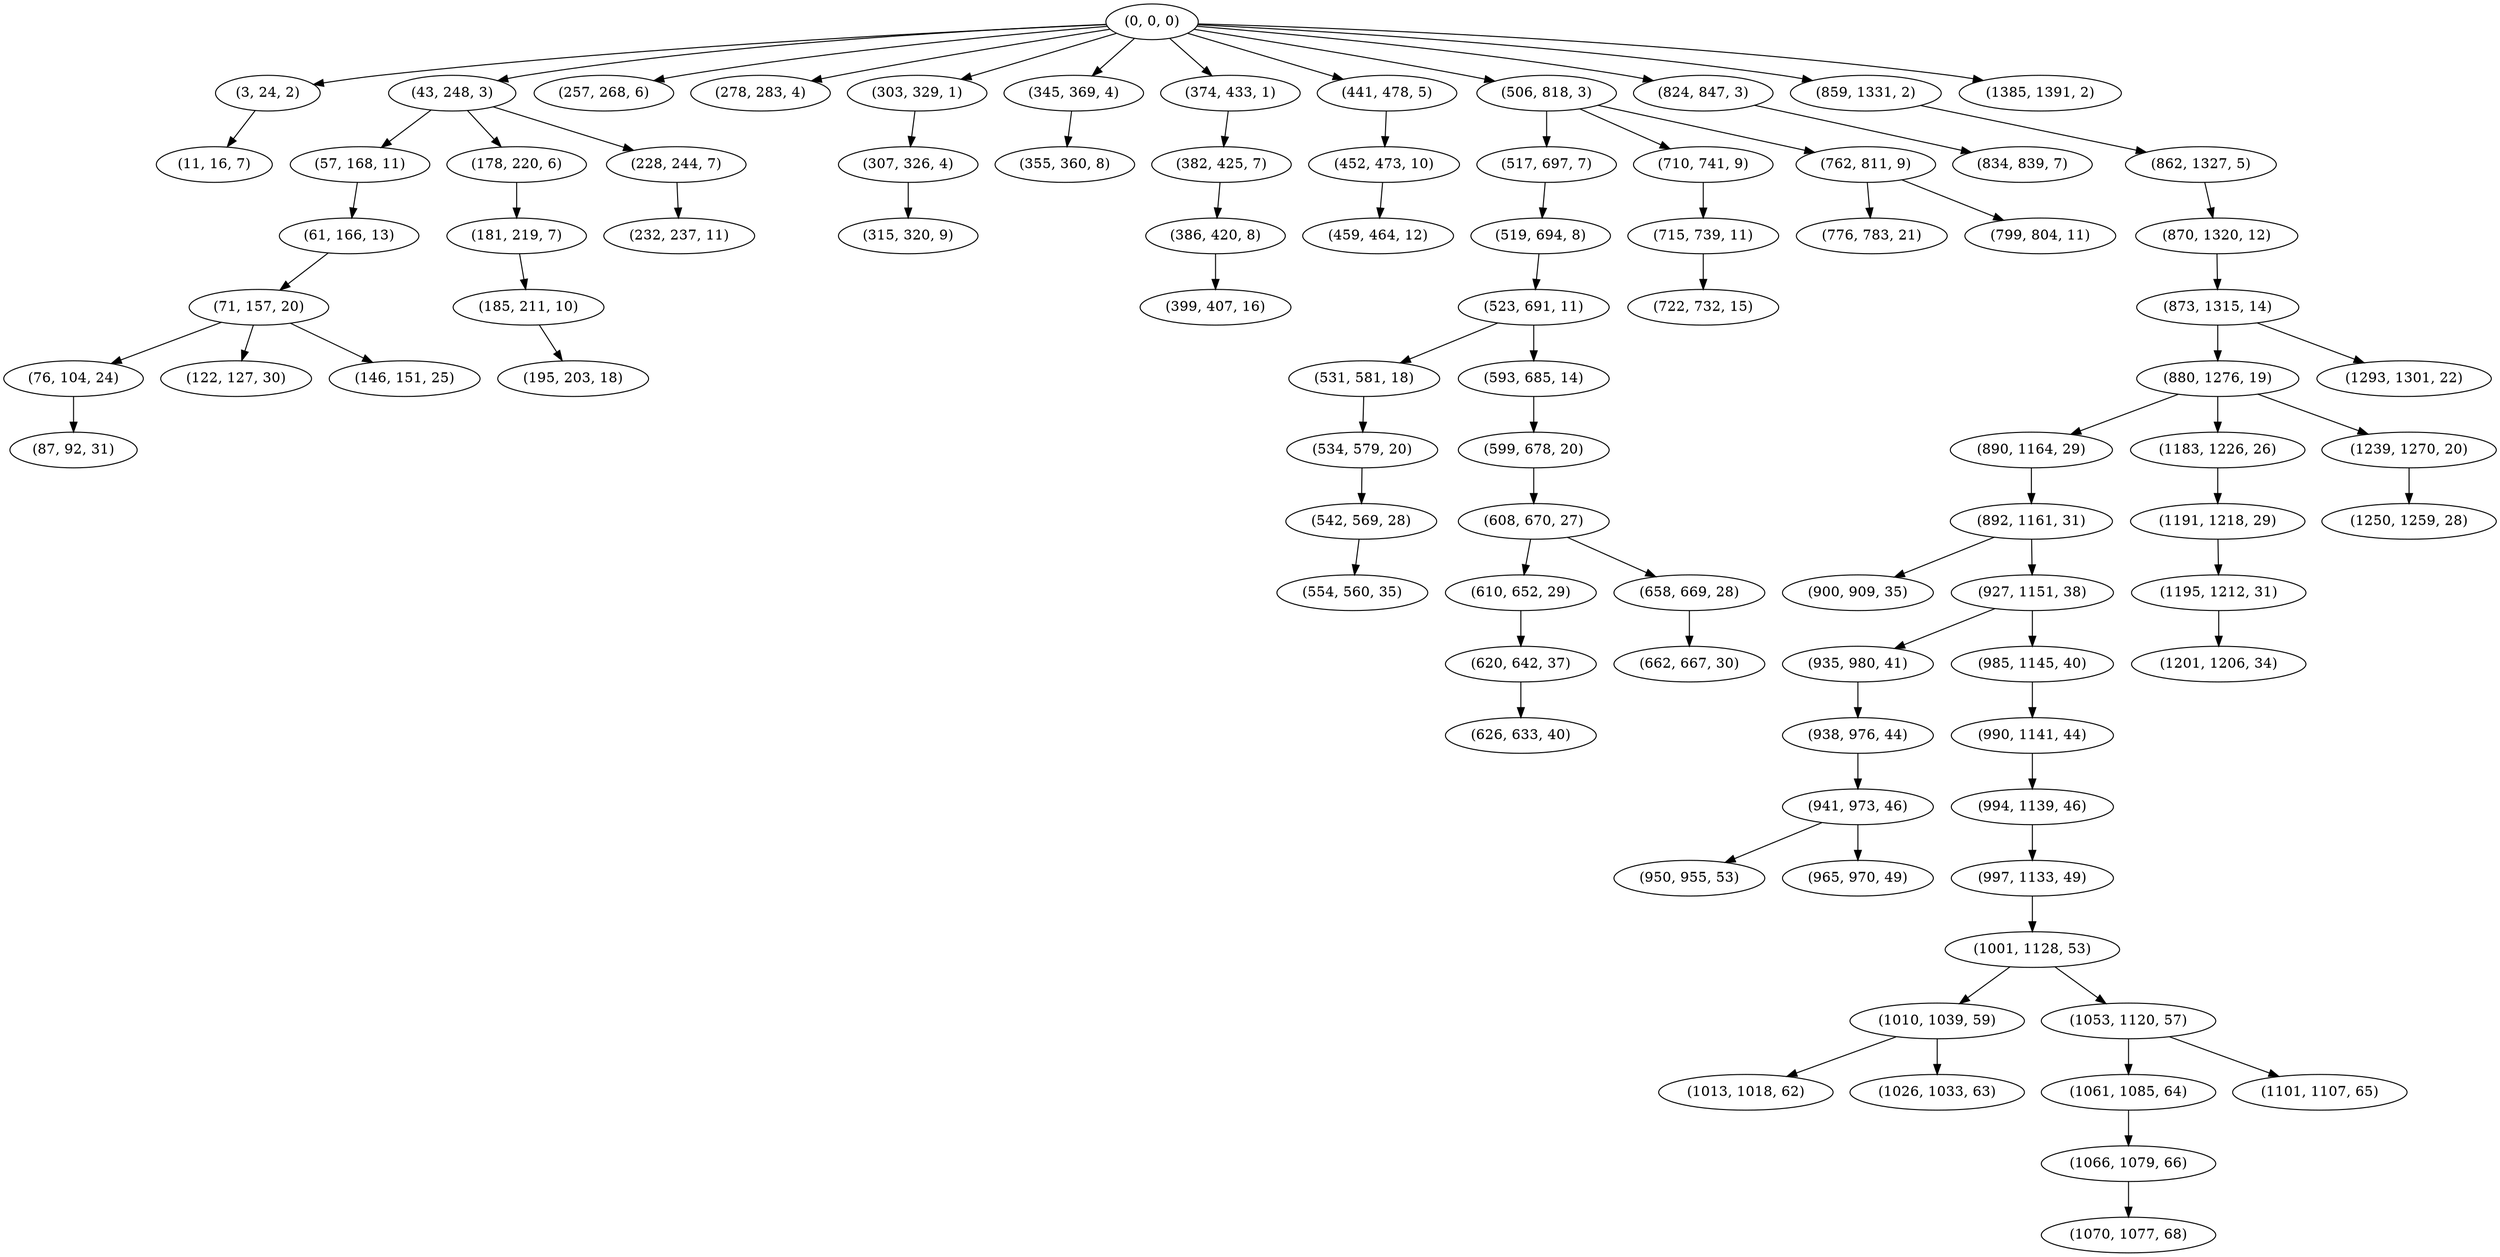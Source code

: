 digraph tree {
    "(0, 0, 0)";
    "(3, 24, 2)";
    "(11, 16, 7)";
    "(43, 248, 3)";
    "(57, 168, 11)";
    "(61, 166, 13)";
    "(71, 157, 20)";
    "(76, 104, 24)";
    "(87, 92, 31)";
    "(122, 127, 30)";
    "(146, 151, 25)";
    "(178, 220, 6)";
    "(181, 219, 7)";
    "(185, 211, 10)";
    "(195, 203, 18)";
    "(228, 244, 7)";
    "(232, 237, 11)";
    "(257, 268, 6)";
    "(278, 283, 4)";
    "(303, 329, 1)";
    "(307, 326, 4)";
    "(315, 320, 9)";
    "(345, 369, 4)";
    "(355, 360, 8)";
    "(374, 433, 1)";
    "(382, 425, 7)";
    "(386, 420, 8)";
    "(399, 407, 16)";
    "(441, 478, 5)";
    "(452, 473, 10)";
    "(459, 464, 12)";
    "(506, 818, 3)";
    "(517, 697, 7)";
    "(519, 694, 8)";
    "(523, 691, 11)";
    "(531, 581, 18)";
    "(534, 579, 20)";
    "(542, 569, 28)";
    "(554, 560, 35)";
    "(593, 685, 14)";
    "(599, 678, 20)";
    "(608, 670, 27)";
    "(610, 652, 29)";
    "(620, 642, 37)";
    "(626, 633, 40)";
    "(658, 669, 28)";
    "(662, 667, 30)";
    "(710, 741, 9)";
    "(715, 739, 11)";
    "(722, 732, 15)";
    "(762, 811, 9)";
    "(776, 783, 21)";
    "(799, 804, 11)";
    "(824, 847, 3)";
    "(834, 839, 7)";
    "(859, 1331, 2)";
    "(862, 1327, 5)";
    "(870, 1320, 12)";
    "(873, 1315, 14)";
    "(880, 1276, 19)";
    "(890, 1164, 29)";
    "(892, 1161, 31)";
    "(900, 909, 35)";
    "(927, 1151, 38)";
    "(935, 980, 41)";
    "(938, 976, 44)";
    "(941, 973, 46)";
    "(950, 955, 53)";
    "(965, 970, 49)";
    "(985, 1145, 40)";
    "(990, 1141, 44)";
    "(994, 1139, 46)";
    "(997, 1133, 49)";
    "(1001, 1128, 53)";
    "(1010, 1039, 59)";
    "(1013, 1018, 62)";
    "(1026, 1033, 63)";
    "(1053, 1120, 57)";
    "(1061, 1085, 64)";
    "(1066, 1079, 66)";
    "(1070, 1077, 68)";
    "(1101, 1107, 65)";
    "(1183, 1226, 26)";
    "(1191, 1218, 29)";
    "(1195, 1212, 31)";
    "(1201, 1206, 34)";
    "(1239, 1270, 20)";
    "(1250, 1259, 28)";
    "(1293, 1301, 22)";
    "(1385, 1391, 2)";
    "(0, 0, 0)" -> "(3, 24, 2)";
    "(0, 0, 0)" -> "(43, 248, 3)";
    "(0, 0, 0)" -> "(257, 268, 6)";
    "(0, 0, 0)" -> "(278, 283, 4)";
    "(0, 0, 0)" -> "(303, 329, 1)";
    "(0, 0, 0)" -> "(345, 369, 4)";
    "(0, 0, 0)" -> "(374, 433, 1)";
    "(0, 0, 0)" -> "(441, 478, 5)";
    "(0, 0, 0)" -> "(506, 818, 3)";
    "(0, 0, 0)" -> "(824, 847, 3)";
    "(0, 0, 0)" -> "(859, 1331, 2)";
    "(0, 0, 0)" -> "(1385, 1391, 2)";
    "(3, 24, 2)" -> "(11, 16, 7)";
    "(43, 248, 3)" -> "(57, 168, 11)";
    "(43, 248, 3)" -> "(178, 220, 6)";
    "(43, 248, 3)" -> "(228, 244, 7)";
    "(57, 168, 11)" -> "(61, 166, 13)";
    "(61, 166, 13)" -> "(71, 157, 20)";
    "(71, 157, 20)" -> "(76, 104, 24)";
    "(71, 157, 20)" -> "(122, 127, 30)";
    "(71, 157, 20)" -> "(146, 151, 25)";
    "(76, 104, 24)" -> "(87, 92, 31)";
    "(178, 220, 6)" -> "(181, 219, 7)";
    "(181, 219, 7)" -> "(185, 211, 10)";
    "(185, 211, 10)" -> "(195, 203, 18)";
    "(228, 244, 7)" -> "(232, 237, 11)";
    "(303, 329, 1)" -> "(307, 326, 4)";
    "(307, 326, 4)" -> "(315, 320, 9)";
    "(345, 369, 4)" -> "(355, 360, 8)";
    "(374, 433, 1)" -> "(382, 425, 7)";
    "(382, 425, 7)" -> "(386, 420, 8)";
    "(386, 420, 8)" -> "(399, 407, 16)";
    "(441, 478, 5)" -> "(452, 473, 10)";
    "(452, 473, 10)" -> "(459, 464, 12)";
    "(506, 818, 3)" -> "(517, 697, 7)";
    "(506, 818, 3)" -> "(710, 741, 9)";
    "(506, 818, 3)" -> "(762, 811, 9)";
    "(517, 697, 7)" -> "(519, 694, 8)";
    "(519, 694, 8)" -> "(523, 691, 11)";
    "(523, 691, 11)" -> "(531, 581, 18)";
    "(523, 691, 11)" -> "(593, 685, 14)";
    "(531, 581, 18)" -> "(534, 579, 20)";
    "(534, 579, 20)" -> "(542, 569, 28)";
    "(542, 569, 28)" -> "(554, 560, 35)";
    "(593, 685, 14)" -> "(599, 678, 20)";
    "(599, 678, 20)" -> "(608, 670, 27)";
    "(608, 670, 27)" -> "(610, 652, 29)";
    "(608, 670, 27)" -> "(658, 669, 28)";
    "(610, 652, 29)" -> "(620, 642, 37)";
    "(620, 642, 37)" -> "(626, 633, 40)";
    "(658, 669, 28)" -> "(662, 667, 30)";
    "(710, 741, 9)" -> "(715, 739, 11)";
    "(715, 739, 11)" -> "(722, 732, 15)";
    "(762, 811, 9)" -> "(776, 783, 21)";
    "(762, 811, 9)" -> "(799, 804, 11)";
    "(824, 847, 3)" -> "(834, 839, 7)";
    "(859, 1331, 2)" -> "(862, 1327, 5)";
    "(862, 1327, 5)" -> "(870, 1320, 12)";
    "(870, 1320, 12)" -> "(873, 1315, 14)";
    "(873, 1315, 14)" -> "(880, 1276, 19)";
    "(873, 1315, 14)" -> "(1293, 1301, 22)";
    "(880, 1276, 19)" -> "(890, 1164, 29)";
    "(880, 1276, 19)" -> "(1183, 1226, 26)";
    "(880, 1276, 19)" -> "(1239, 1270, 20)";
    "(890, 1164, 29)" -> "(892, 1161, 31)";
    "(892, 1161, 31)" -> "(900, 909, 35)";
    "(892, 1161, 31)" -> "(927, 1151, 38)";
    "(927, 1151, 38)" -> "(935, 980, 41)";
    "(927, 1151, 38)" -> "(985, 1145, 40)";
    "(935, 980, 41)" -> "(938, 976, 44)";
    "(938, 976, 44)" -> "(941, 973, 46)";
    "(941, 973, 46)" -> "(950, 955, 53)";
    "(941, 973, 46)" -> "(965, 970, 49)";
    "(985, 1145, 40)" -> "(990, 1141, 44)";
    "(990, 1141, 44)" -> "(994, 1139, 46)";
    "(994, 1139, 46)" -> "(997, 1133, 49)";
    "(997, 1133, 49)" -> "(1001, 1128, 53)";
    "(1001, 1128, 53)" -> "(1010, 1039, 59)";
    "(1001, 1128, 53)" -> "(1053, 1120, 57)";
    "(1010, 1039, 59)" -> "(1013, 1018, 62)";
    "(1010, 1039, 59)" -> "(1026, 1033, 63)";
    "(1053, 1120, 57)" -> "(1061, 1085, 64)";
    "(1053, 1120, 57)" -> "(1101, 1107, 65)";
    "(1061, 1085, 64)" -> "(1066, 1079, 66)";
    "(1066, 1079, 66)" -> "(1070, 1077, 68)";
    "(1183, 1226, 26)" -> "(1191, 1218, 29)";
    "(1191, 1218, 29)" -> "(1195, 1212, 31)";
    "(1195, 1212, 31)" -> "(1201, 1206, 34)";
    "(1239, 1270, 20)" -> "(1250, 1259, 28)";
}
